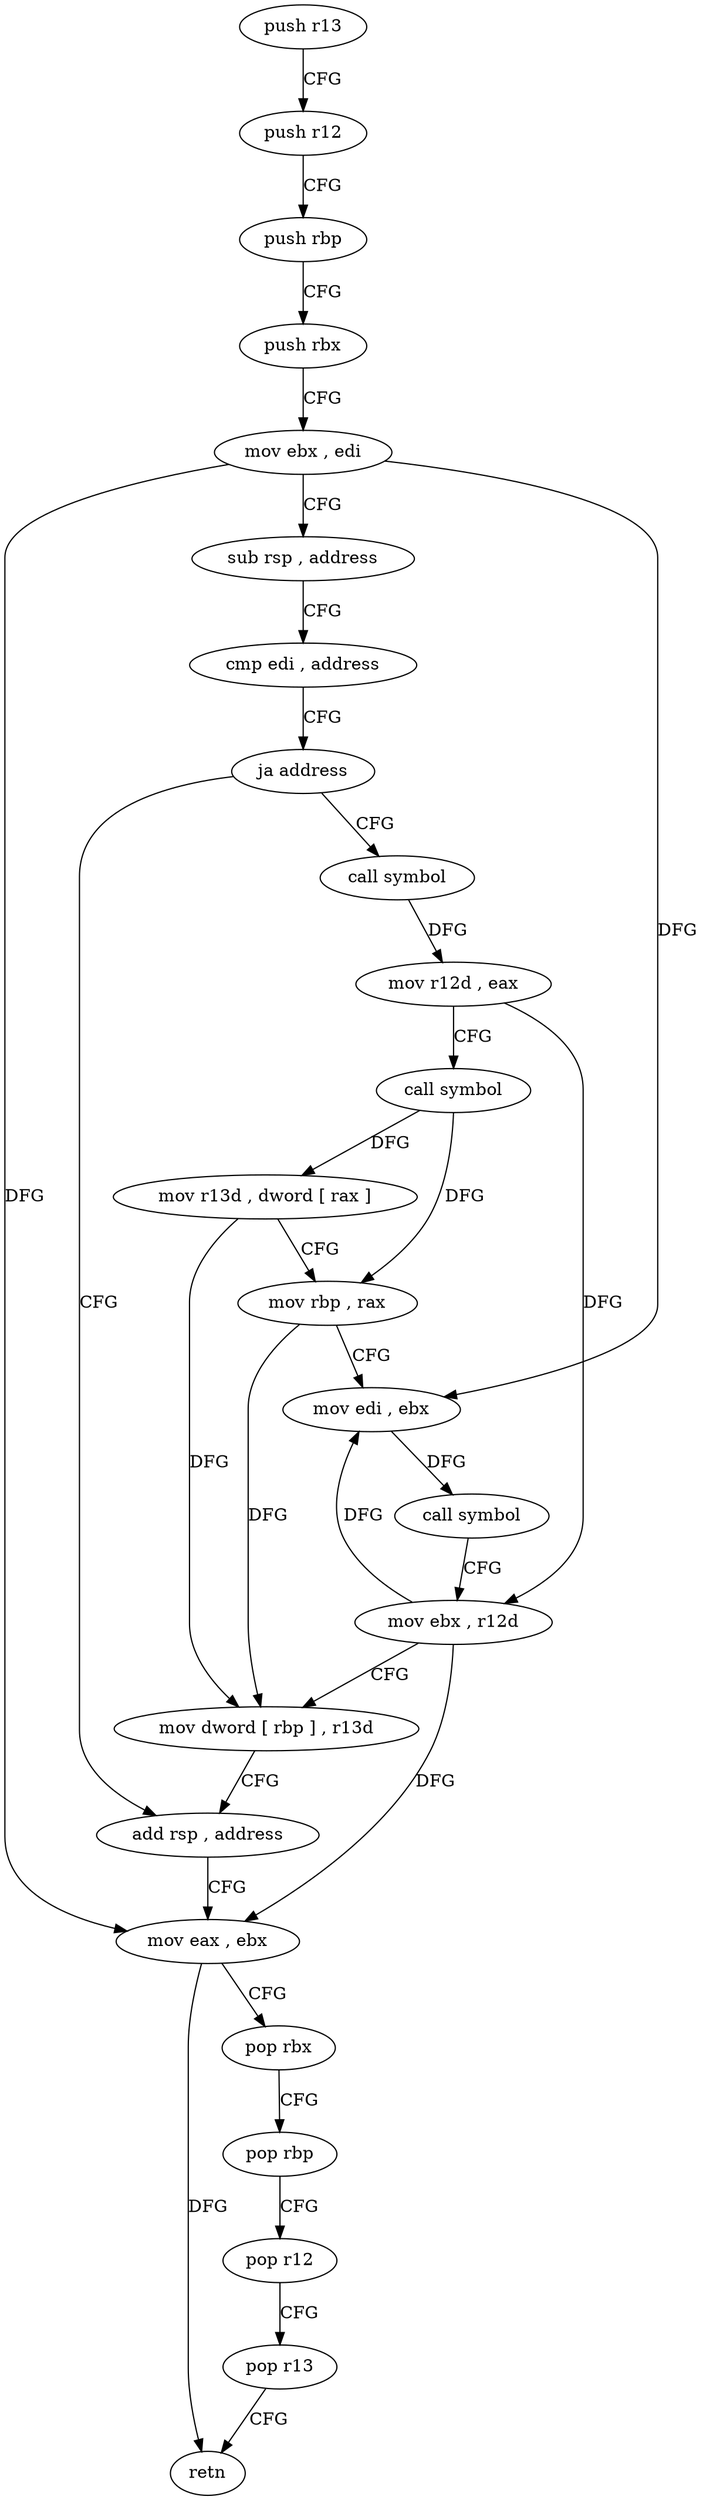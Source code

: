digraph "func" {
"4380928" [label = "push r13" ]
"4380930" [label = "push r12" ]
"4380932" [label = "push rbp" ]
"4380933" [label = "push rbx" ]
"4380934" [label = "mov ebx , edi" ]
"4380936" [label = "sub rsp , address" ]
"4380940" [label = "cmp edi , address" ]
"4380943" [label = "ja address" ]
"4380978" [label = "add rsp , address" ]
"4380945" [label = "call symbol" ]
"4380982" [label = "mov eax , ebx" ]
"4380984" [label = "pop rbx" ]
"4380985" [label = "pop rbp" ]
"4380986" [label = "pop r12" ]
"4380988" [label = "pop r13" ]
"4380990" [label = "retn" ]
"4380950" [label = "mov r12d , eax" ]
"4380953" [label = "call symbol" ]
"4380958" [label = "mov r13d , dword [ rax ]" ]
"4380961" [label = "mov rbp , rax" ]
"4380964" [label = "mov edi , ebx" ]
"4380966" [label = "call symbol" ]
"4380971" [label = "mov ebx , r12d" ]
"4380974" [label = "mov dword [ rbp ] , r13d" ]
"4380928" -> "4380930" [ label = "CFG" ]
"4380930" -> "4380932" [ label = "CFG" ]
"4380932" -> "4380933" [ label = "CFG" ]
"4380933" -> "4380934" [ label = "CFG" ]
"4380934" -> "4380936" [ label = "CFG" ]
"4380934" -> "4380982" [ label = "DFG" ]
"4380934" -> "4380964" [ label = "DFG" ]
"4380936" -> "4380940" [ label = "CFG" ]
"4380940" -> "4380943" [ label = "CFG" ]
"4380943" -> "4380978" [ label = "CFG" ]
"4380943" -> "4380945" [ label = "CFG" ]
"4380978" -> "4380982" [ label = "CFG" ]
"4380945" -> "4380950" [ label = "DFG" ]
"4380982" -> "4380984" [ label = "CFG" ]
"4380982" -> "4380990" [ label = "DFG" ]
"4380984" -> "4380985" [ label = "CFG" ]
"4380985" -> "4380986" [ label = "CFG" ]
"4380986" -> "4380988" [ label = "CFG" ]
"4380988" -> "4380990" [ label = "CFG" ]
"4380950" -> "4380953" [ label = "CFG" ]
"4380950" -> "4380971" [ label = "DFG" ]
"4380953" -> "4380958" [ label = "DFG" ]
"4380953" -> "4380961" [ label = "DFG" ]
"4380958" -> "4380961" [ label = "CFG" ]
"4380958" -> "4380974" [ label = "DFG" ]
"4380961" -> "4380964" [ label = "CFG" ]
"4380961" -> "4380974" [ label = "DFG" ]
"4380964" -> "4380966" [ label = "DFG" ]
"4380966" -> "4380971" [ label = "CFG" ]
"4380971" -> "4380974" [ label = "CFG" ]
"4380971" -> "4380982" [ label = "DFG" ]
"4380971" -> "4380964" [ label = "DFG" ]
"4380974" -> "4380978" [ label = "CFG" ]
}
